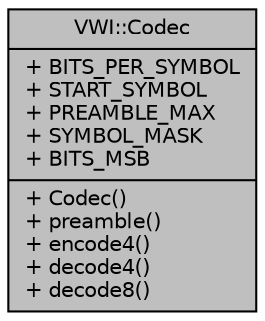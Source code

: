 digraph "VWI::Codec"
{
  edge [fontname="Helvetica",fontsize="10",labelfontname="Helvetica",labelfontsize="10"];
  node [fontname="Helvetica",fontsize="10",shape=record];
  Node1 [label="{VWI::Codec\n|+ BITS_PER_SYMBOL\l+ START_SYMBOL\l+ PREAMBLE_MAX\l+ SYMBOL_MASK\l+ BITS_MSB\l|+ Codec()\l+ preamble()\l+ encode4()\l+ decode4()\l+ decode8()\l}",height=0.2,width=0.4,color="black", fillcolor="grey75", style="filled", fontcolor="black"];
}
